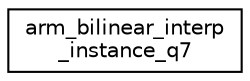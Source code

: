 digraph "Graphical Class Hierarchy"
{
 // LATEX_PDF_SIZE
  edge [fontname="Helvetica",fontsize="10",labelfontname="Helvetica",labelfontsize="10"];
  node [fontname="Helvetica",fontsize="10",shape=record];
  rankdir="LR";
  Node0 [label="arm_bilinear_interp\l_instance_q7",height=0.2,width=0.4,color="black", fillcolor="white", style="filled",URL="$structarm__bilinear__interp__instance__q7.html",tooltip="Instance structure for the Q15 bilinear interpolation function."];
}
